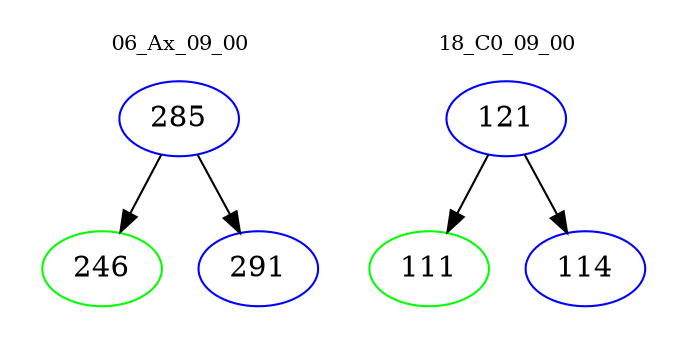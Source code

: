 digraph{
subgraph cluster_0 {
color = white
label = "06_Ax_09_00";
fontsize=10;
T0_285 [label="285", color="blue"]
T0_285 -> T0_246 [color="black"]
T0_246 [label="246", color="green"]
T0_285 -> T0_291 [color="black"]
T0_291 [label="291", color="blue"]
}
subgraph cluster_1 {
color = white
label = "18_C0_09_00";
fontsize=10;
T1_121 [label="121", color="blue"]
T1_121 -> T1_111 [color="black"]
T1_111 [label="111", color="green"]
T1_121 -> T1_114 [color="black"]
T1_114 [label="114", color="blue"]
}
}
